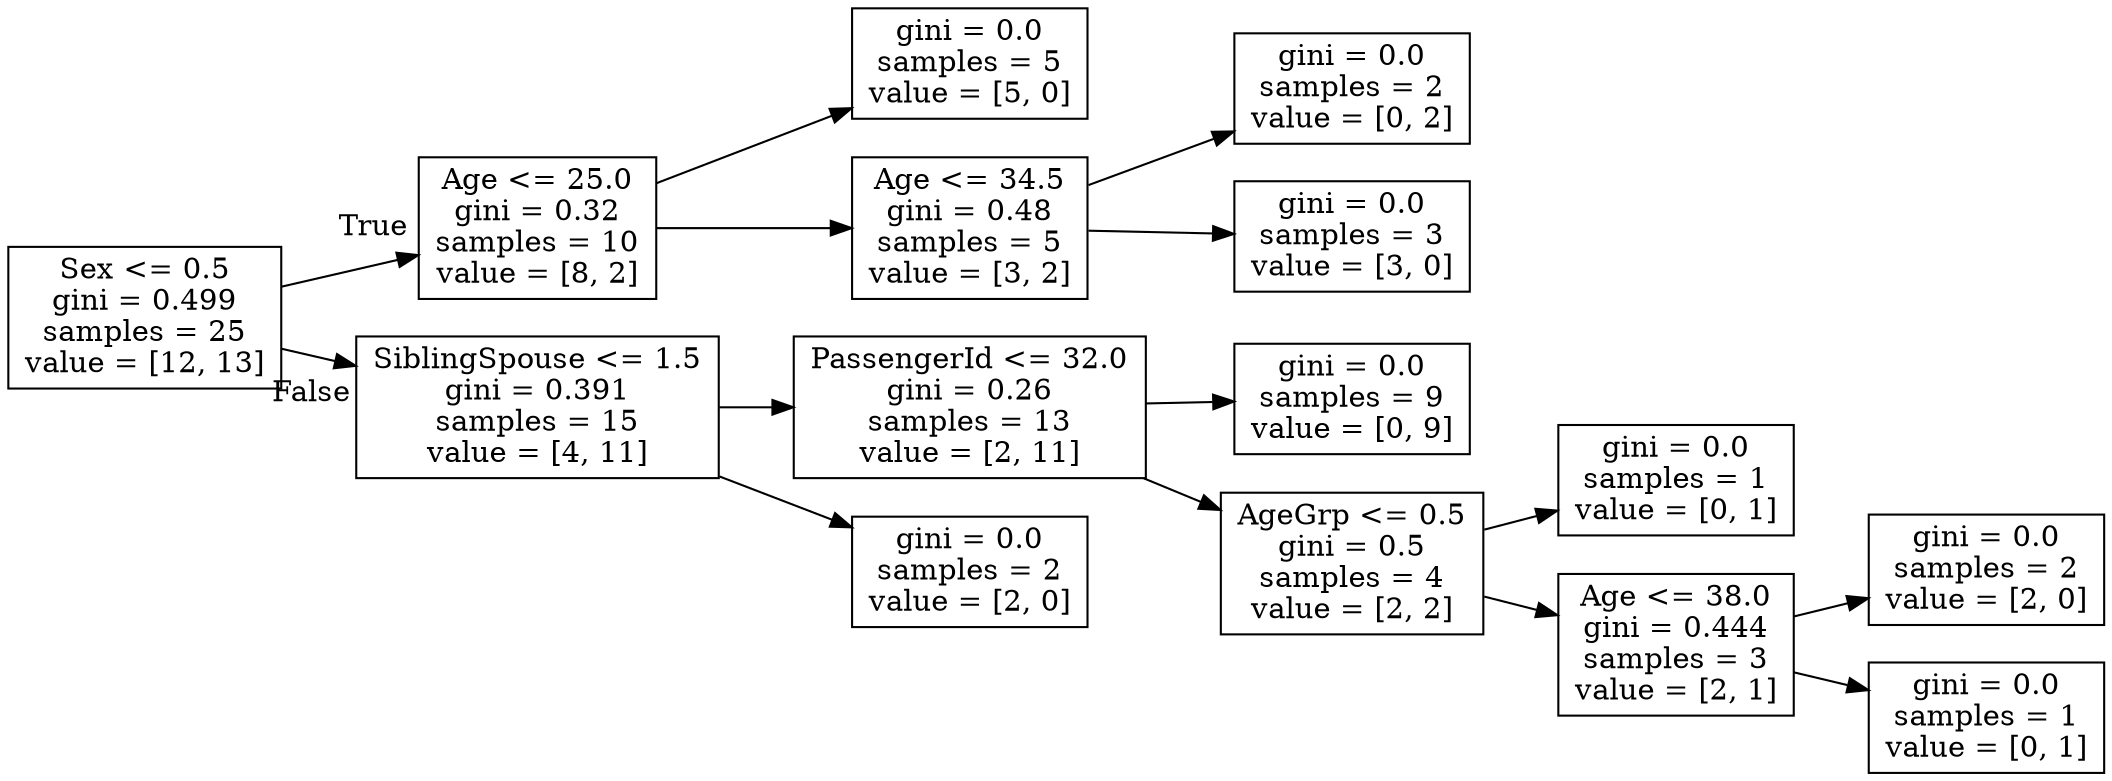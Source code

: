 digraph Tree {
node [shape=box] ;
rankdir=LR ;
0 [label="Sex <= 0.5\ngini = 0.499\nsamples = 25\nvalue = [12, 13]"] ;
1 [label="Age <= 25.0\ngini = 0.32\nsamples = 10\nvalue = [8, 2]"] ;
0 -> 1 [labeldistance=2.5, labelangle=-45, headlabel="True"] ;
2 [label="gini = 0.0\nsamples = 5\nvalue = [5, 0]"] ;
1 -> 2 ;
3 [label="Age <= 34.5\ngini = 0.48\nsamples = 5\nvalue = [3, 2]"] ;
1 -> 3 ;
4 [label="gini = 0.0\nsamples = 2\nvalue = [0, 2]"] ;
3 -> 4 ;
5 [label="gini = 0.0\nsamples = 3\nvalue = [3, 0]"] ;
3 -> 5 ;
6 [label="SiblingSpouse <= 1.5\ngini = 0.391\nsamples = 15\nvalue = [4, 11]"] ;
0 -> 6 [labeldistance=2.5, labelangle=45, headlabel="False"] ;
7 [label="PassengerId <= 32.0\ngini = 0.26\nsamples = 13\nvalue = [2, 11]"] ;
6 -> 7 ;
8 [label="gini = 0.0\nsamples = 9\nvalue = [0, 9]"] ;
7 -> 8 ;
9 [label="AgeGrp <= 0.5\ngini = 0.5\nsamples = 4\nvalue = [2, 2]"] ;
7 -> 9 ;
10 [label="gini = 0.0\nsamples = 1\nvalue = [0, 1]"] ;
9 -> 10 ;
11 [label="Age <= 38.0\ngini = 0.444\nsamples = 3\nvalue = [2, 1]"] ;
9 -> 11 ;
12 [label="gini = 0.0\nsamples = 2\nvalue = [2, 0]"] ;
11 -> 12 ;
13 [label="gini = 0.0\nsamples = 1\nvalue = [0, 1]"] ;
11 -> 13 ;
14 [label="gini = 0.0\nsamples = 2\nvalue = [2, 0]"] ;
6 -> 14 ;
}